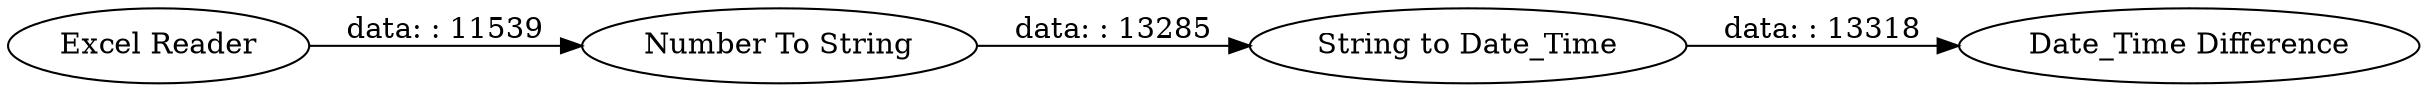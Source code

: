 digraph {
	"1086750596592129890_231" [label="Number To String"]
	"1086750596592129890_230" [label="Date_Time Difference"]
	"1086750596592129890_233" [label="String to Date_Time"]
	"1086750596592129890_227" [label="Excel Reader"]
	"1086750596592129890_227" -> "1086750596592129890_231" [label="data: : 11539"]
	"1086750596592129890_233" -> "1086750596592129890_230" [label="data: : 13318"]
	"1086750596592129890_231" -> "1086750596592129890_233" [label="data: : 13285"]
	rankdir=LR
}
